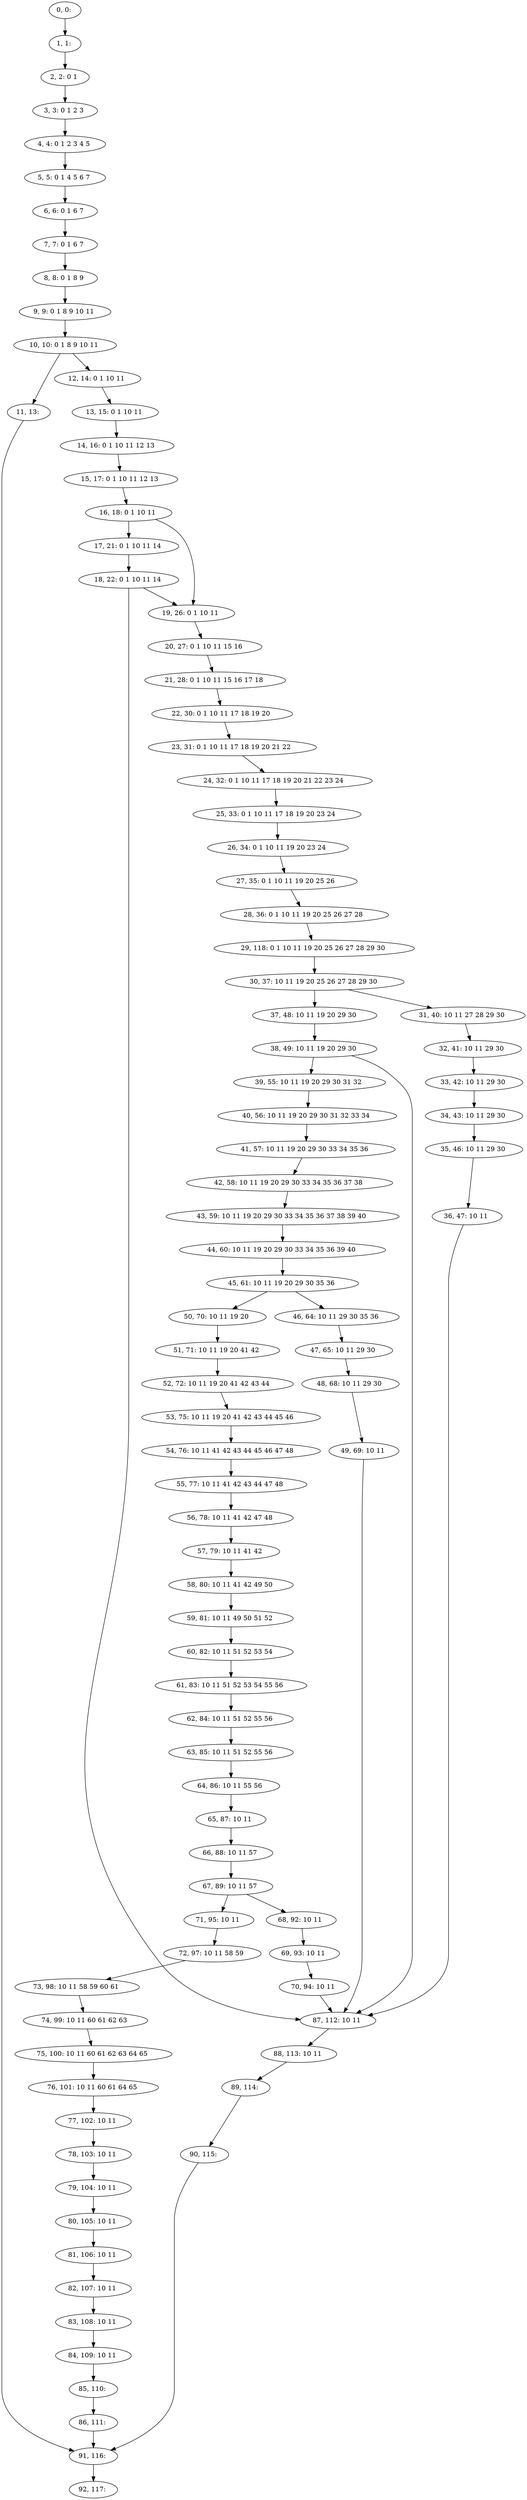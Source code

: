 digraph G {
0[label="0, 0: "];
1[label="1, 1: "];
2[label="2, 2: 0 1 "];
3[label="3, 3: 0 1 2 3 "];
4[label="4, 4: 0 1 2 3 4 5 "];
5[label="5, 5: 0 1 4 5 6 7 "];
6[label="6, 6: 0 1 6 7 "];
7[label="7, 7: 0 1 6 7 "];
8[label="8, 8: 0 1 8 9 "];
9[label="9, 9: 0 1 8 9 10 11 "];
10[label="10, 10: 0 1 8 9 10 11 "];
11[label="11, 13: "];
12[label="12, 14: 0 1 10 11 "];
13[label="13, 15: 0 1 10 11 "];
14[label="14, 16: 0 1 10 11 12 13 "];
15[label="15, 17: 0 1 10 11 12 13 "];
16[label="16, 18: 0 1 10 11 "];
17[label="17, 21: 0 1 10 11 14 "];
18[label="18, 22: 0 1 10 11 14 "];
19[label="19, 26: 0 1 10 11 "];
20[label="20, 27: 0 1 10 11 15 16 "];
21[label="21, 28: 0 1 10 11 15 16 17 18 "];
22[label="22, 30: 0 1 10 11 17 18 19 20 "];
23[label="23, 31: 0 1 10 11 17 18 19 20 21 22 "];
24[label="24, 32: 0 1 10 11 17 18 19 20 21 22 23 24 "];
25[label="25, 33: 0 1 10 11 17 18 19 20 23 24 "];
26[label="26, 34: 0 1 10 11 19 20 23 24 "];
27[label="27, 35: 0 1 10 11 19 20 25 26 "];
28[label="28, 36: 0 1 10 11 19 20 25 26 27 28 "];
29[label="29, 118: 0 1 10 11 19 20 25 26 27 28 29 30 "];
30[label="30, 37: 10 11 19 20 25 26 27 28 29 30 "];
31[label="31, 40: 10 11 27 28 29 30 "];
32[label="32, 41: 10 11 29 30 "];
33[label="33, 42: 10 11 29 30 "];
34[label="34, 43: 10 11 29 30 "];
35[label="35, 46: 10 11 29 30 "];
36[label="36, 47: 10 11 "];
37[label="37, 48: 10 11 19 20 29 30 "];
38[label="38, 49: 10 11 19 20 29 30 "];
39[label="39, 55: 10 11 19 20 29 30 31 32 "];
40[label="40, 56: 10 11 19 20 29 30 31 32 33 34 "];
41[label="41, 57: 10 11 19 20 29 30 33 34 35 36 "];
42[label="42, 58: 10 11 19 20 29 30 33 34 35 36 37 38 "];
43[label="43, 59: 10 11 19 20 29 30 33 34 35 36 37 38 39 40 "];
44[label="44, 60: 10 11 19 20 29 30 33 34 35 36 39 40 "];
45[label="45, 61: 10 11 19 20 29 30 35 36 "];
46[label="46, 64: 10 11 29 30 35 36 "];
47[label="47, 65: 10 11 29 30 "];
48[label="48, 68: 10 11 29 30 "];
49[label="49, 69: 10 11 "];
50[label="50, 70: 10 11 19 20 "];
51[label="51, 71: 10 11 19 20 41 42 "];
52[label="52, 72: 10 11 19 20 41 42 43 44 "];
53[label="53, 75: 10 11 19 20 41 42 43 44 45 46 "];
54[label="54, 76: 10 11 41 42 43 44 45 46 47 48 "];
55[label="55, 77: 10 11 41 42 43 44 47 48 "];
56[label="56, 78: 10 11 41 42 47 48 "];
57[label="57, 79: 10 11 41 42 "];
58[label="58, 80: 10 11 41 42 49 50 "];
59[label="59, 81: 10 11 49 50 51 52 "];
60[label="60, 82: 10 11 51 52 53 54 "];
61[label="61, 83: 10 11 51 52 53 54 55 56 "];
62[label="62, 84: 10 11 51 52 55 56 "];
63[label="63, 85: 10 11 51 52 55 56 "];
64[label="64, 86: 10 11 55 56 "];
65[label="65, 87: 10 11 "];
66[label="66, 88: 10 11 57 "];
67[label="67, 89: 10 11 57 "];
68[label="68, 92: 10 11 "];
69[label="69, 93: 10 11 "];
70[label="70, 94: 10 11 "];
71[label="71, 95: 10 11 "];
72[label="72, 97: 10 11 58 59 "];
73[label="73, 98: 10 11 58 59 60 61 "];
74[label="74, 99: 10 11 60 61 62 63 "];
75[label="75, 100: 10 11 60 61 62 63 64 65 "];
76[label="76, 101: 10 11 60 61 64 65 "];
77[label="77, 102: 10 11 "];
78[label="78, 103: 10 11 "];
79[label="79, 104: 10 11 "];
80[label="80, 105: 10 11 "];
81[label="81, 106: 10 11 "];
82[label="82, 107: 10 11 "];
83[label="83, 108: 10 11 "];
84[label="84, 109: 10 11 "];
85[label="85, 110: "];
86[label="86, 111: "];
87[label="87, 112: 10 11 "];
88[label="88, 113: 10 11 "];
89[label="89, 114: "];
90[label="90, 115: "];
91[label="91, 116: "];
92[label="92, 117: "];
0->1 ;
1->2 ;
2->3 ;
3->4 ;
4->5 ;
5->6 ;
6->7 ;
7->8 ;
8->9 ;
9->10 ;
10->11 ;
10->12 ;
11->91 ;
12->13 ;
13->14 ;
14->15 ;
15->16 ;
16->17 ;
16->19 ;
17->18 ;
18->19 ;
18->87 ;
19->20 ;
20->21 ;
21->22 ;
22->23 ;
23->24 ;
24->25 ;
25->26 ;
26->27 ;
27->28 ;
28->29 ;
29->30 ;
30->31 ;
30->37 ;
31->32 ;
32->33 ;
33->34 ;
34->35 ;
35->36 ;
36->87 ;
37->38 ;
38->39 ;
38->87 ;
39->40 ;
40->41 ;
41->42 ;
42->43 ;
43->44 ;
44->45 ;
45->46 ;
45->50 ;
46->47 ;
47->48 ;
48->49 ;
49->87 ;
50->51 ;
51->52 ;
52->53 ;
53->54 ;
54->55 ;
55->56 ;
56->57 ;
57->58 ;
58->59 ;
59->60 ;
60->61 ;
61->62 ;
62->63 ;
63->64 ;
64->65 ;
65->66 ;
66->67 ;
67->68 ;
67->71 ;
68->69 ;
69->70 ;
70->87 ;
71->72 ;
72->73 ;
73->74 ;
74->75 ;
75->76 ;
76->77 ;
77->78 ;
78->79 ;
79->80 ;
80->81 ;
81->82 ;
82->83 ;
83->84 ;
84->85 ;
85->86 ;
86->91 ;
87->88 ;
88->89 ;
89->90 ;
90->91 ;
91->92 ;
}
